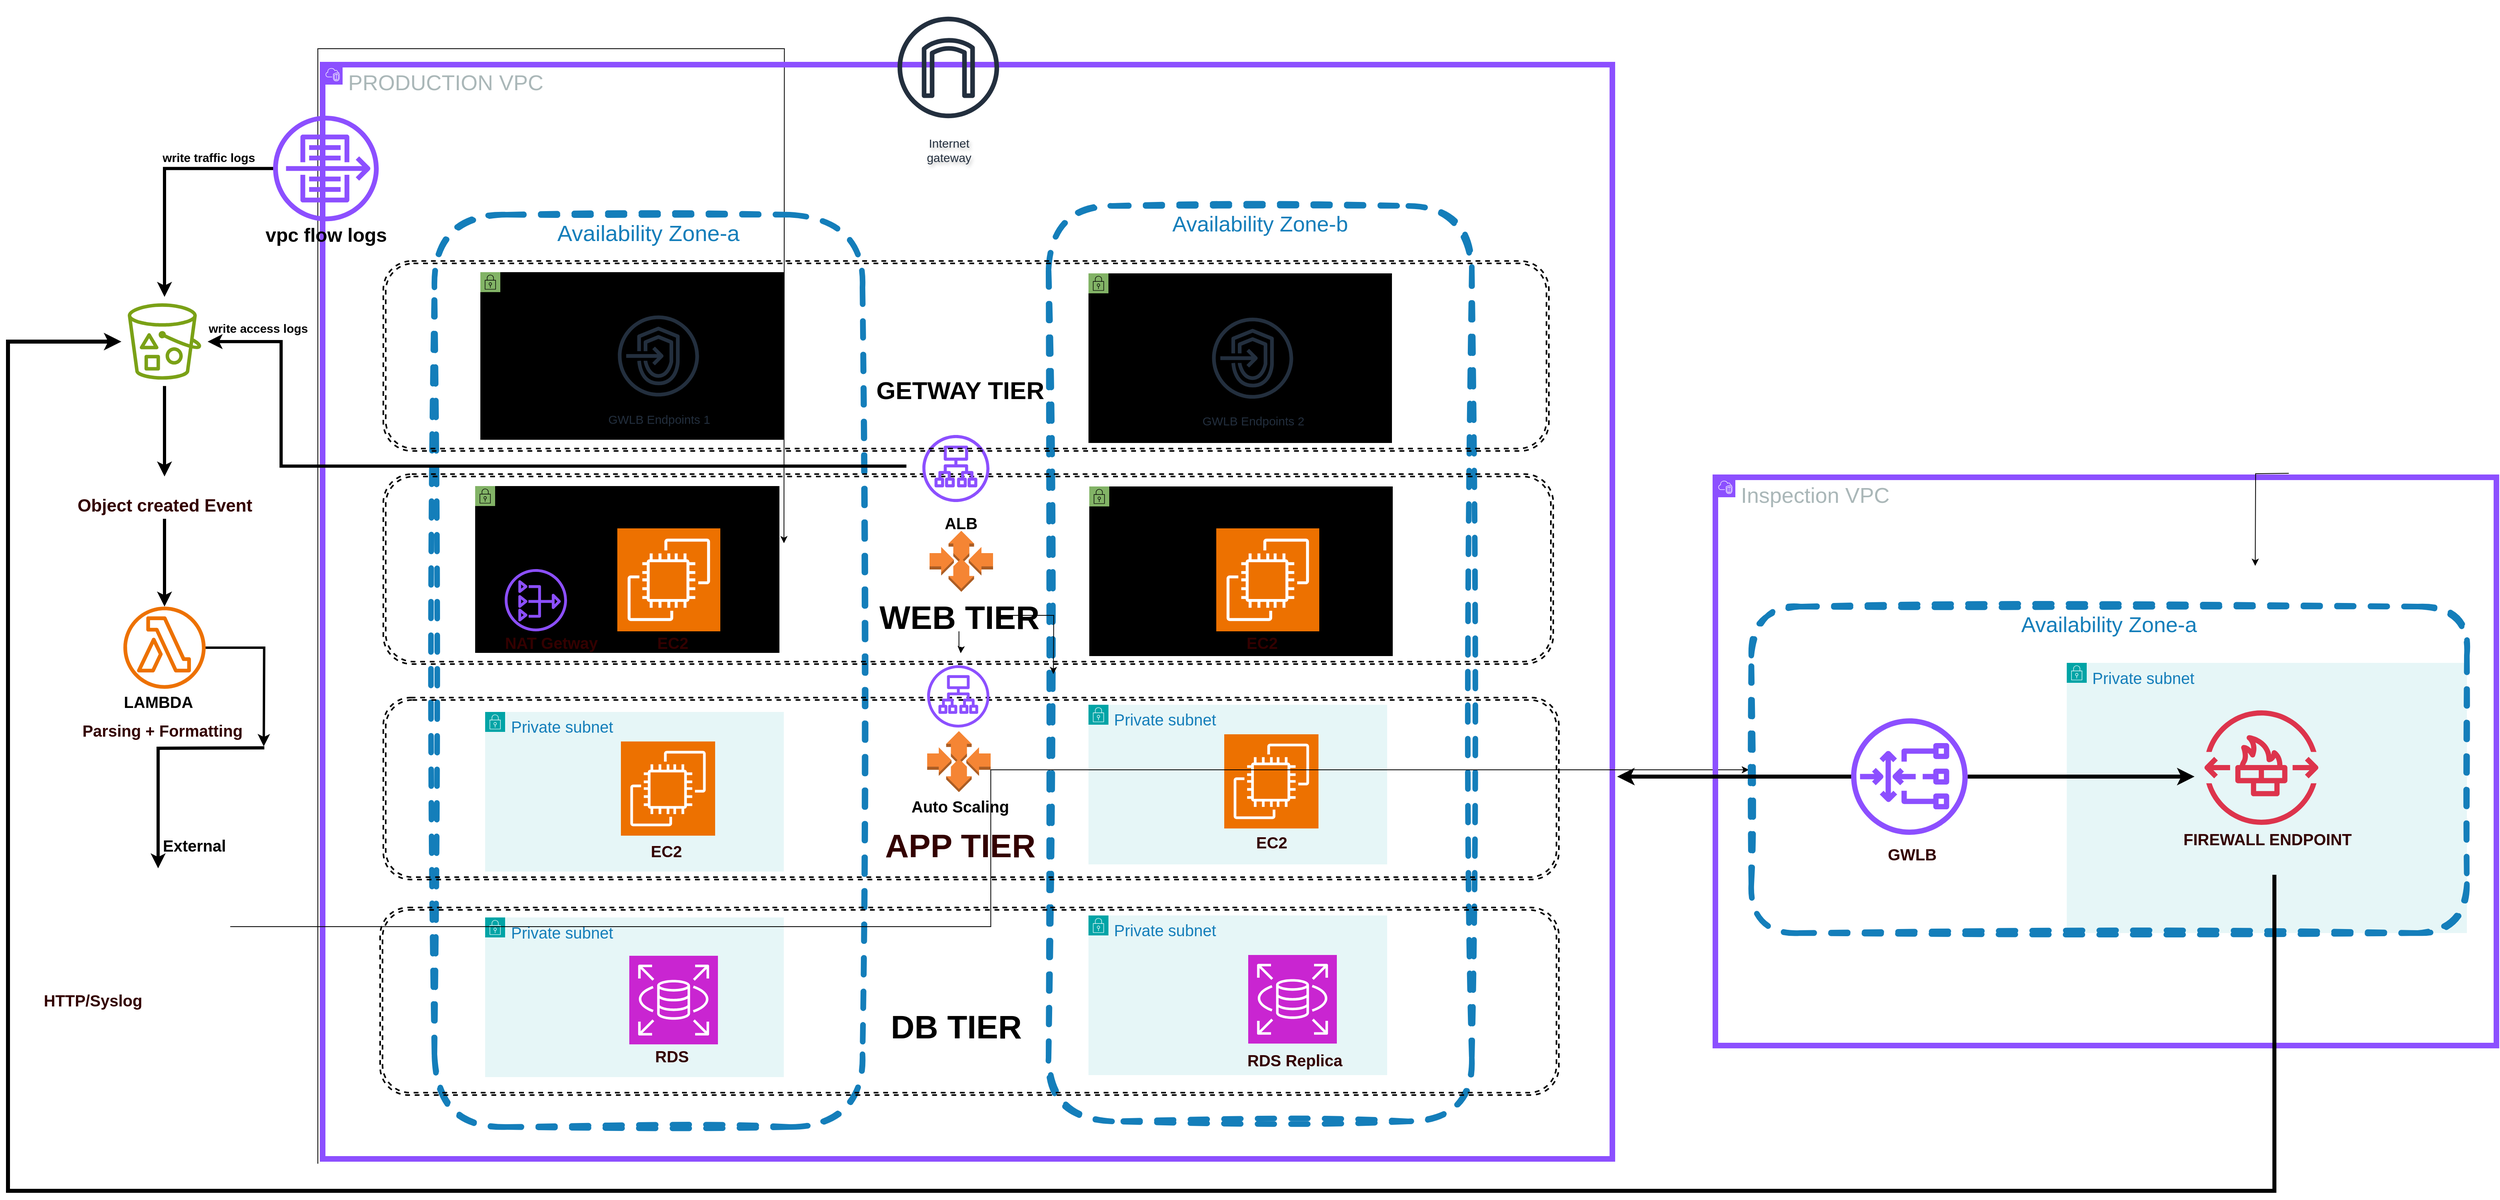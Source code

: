 <mxfile version="28.2.1">
  <diagram name="Page-1" id="6AxY8d68MYG01BG7uqcW">
    <mxGraphModel dx="5145" dy="2020" grid="0" gridSize="10" guides="1" tooltips="1" connect="1" arrows="1" fold="1" page="1" pageScale="1" pageWidth="1600" pageHeight="1200" background="light-dark(#FFFFFF,#FFFFFF)" math="0" shadow="0">
      <root>
        <mxCell id="0" />
        <mxCell id="1" parent="0" />
        <mxCell id="VVqcYURe2gfnDvIVS-2d-6" style="edgeStyle=orthogonalEdgeStyle;rounded=0;orthogonalLoop=1;jettySize=auto;html=1;exitX=0;exitY=1;exitDx=0;exitDy=0;" parent="1" source="VVqcYURe2gfnDvIVS-2d-5" edge="1">
          <mxGeometry relative="1" as="geometry">
            <mxPoint x="-560.333" y="1574.667" as="targetPoint" />
          </mxGeometry>
        </mxCell>
        <mxCell id="VVqcYURe2gfnDvIVS-2d-5" value="PRODUCTION VPC" style="points=[[0,0],[0.25,0],[0.5,0],[0.75,0],[1,0],[1,0.25],[1,0.5],[1,0.75],[1,1],[0.75,1],[0.5,1],[0.25,1],[0,1],[0,0.75],[0,0.5],[0,0.25]];outlineConnect=0;gradientColor=none;html=1;whiteSpace=wrap;fontSize=27;fontStyle=0;container=1;pointerEvents=0;collapsible=0;recursiveResize=0;shape=mxgraph.aws4.group;grIcon=mxgraph.aws4.group_vpc2;strokeColor=#8C4FFF;fillColor=none;verticalAlign=top;align=left;spacingLeft=30;fontColor=#AAB7B8;strokeWidth=7;perimeterSpacing=6;" parent="1" vertex="1">
          <mxGeometry x="-1138" y="975" width="1615" height="1371" as="geometry" />
        </mxCell>
        <mxCell id="VVqcYURe2gfnDvIVS-2d-8" value="Availability Zone-a" style="fillColor=none;strokeColor=#147EBA;dashed=1;verticalAlign=top;fontStyle=0;fontColor=#147EBA;whiteSpace=wrap;html=1;strokeWidth=7;rounded=1;glass=0;sketch=1;curveFitting=1;jiggle=2;arcSize=17;fontSize=28;" parent="VVqcYURe2gfnDvIVS-2d-5" vertex="1">
          <mxGeometry x="140" y="188" width="536" height="1143" as="geometry" />
        </mxCell>
        <mxCell id="VVqcYURe2gfnDvIVS-2d-9" value="Availability Zone-b" style="fillColor=none;strokeColor=#147EBA;dashed=1;verticalAlign=top;fontStyle=0;fontColor=#147EBA;whiteSpace=wrap;html=1;strokeWidth=7;perimeterSpacing=3;rounded=1;glass=0;shadow=0;sketch=1;curveFitting=1;jiggle=2;fontSize=27;" parent="VVqcYURe2gfnDvIVS-2d-5" vertex="1">
          <mxGeometry x="909" y="177" width="530" height="1147" as="geometry" />
        </mxCell>
        <mxCell id="VVqcYURe2gfnDvIVS-2d-10" value="Internet&#xa;gateway" style="sketch=0;outlineConnect=0;fontColor=light-dark(#232F3E, #021731);gradientColor=none;strokeColor=light-dark(#232F3E,#0000FF);fillColor=none;dashed=0;verticalLabelPosition=bottom;verticalAlign=top;align=center;html=1;fontSize=15;fontStyle=0;aspect=fixed;shape=mxgraph.aws4.resourceIcon;resIcon=mxgraph.aws4.internet_gateway;strokeWidth=10;textShadow=1;" parent="VVqcYURe2gfnDvIVS-2d-5" vertex="1">
          <mxGeometry x="704" y="-76" width="159" height="159" as="geometry" />
        </mxCell>
        <mxCell id="VVqcYURe2gfnDvIVS-2d-12" value="" style="shape=ext;double=1;rounded=1;whiteSpace=wrap;html=1;fillColor=none;strokeWidth=2;strokeColor=light-dark(#000000,#990000);dashed=1;" parent="VVqcYURe2gfnDvIVS-2d-5" vertex="1">
          <mxGeometry x="76" y="513" width="1465" height="238" as="geometry" />
        </mxCell>
        <mxCell id="VVqcYURe2gfnDvIVS-2d-13" value="" style="shape=ext;double=1;rounded=1;whiteSpace=wrap;html=1;fillColor=none;strokeWidth=2;strokeColor=light-dark(#000000,#990000);dashed=1;" parent="VVqcYURe2gfnDvIVS-2d-5" vertex="1">
          <mxGeometry x="76" y="793" width="1472" height="228" as="geometry" />
        </mxCell>
        <mxCell id="VVqcYURe2gfnDvIVS-2d-14" value="" style="shape=ext;double=1;rounded=1;whiteSpace=wrap;html=1;fillColor=none;strokeWidth=2;strokeColor=light-dark(#000000,#990000);dashed=1;" parent="VVqcYURe2gfnDvIVS-2d-5" vertex="1">
          <mxGeometry x="72" y="1056" width="1476" height="235" as="geometry" />
        </mxCell>
        <mxCell id="VVqcYURe2gfnDvIVS-2d-21" value="" style="outlineConnect=0;dashed=0;verticalLabelPosition=bottom;verticalAlign=top;align=center;html=1;shape=mxgraph.aws3.auto_scaling;fillColor=#F58534;gradientColor=none;" parent="VVqcYURe2gfnDvIVS-2d-5" vertex="1">
          <mxGeometry x="760" y="584" width="79.5" height="76.5" as="geometry" />
        </mxCell>
        <mxCell id="VVqcYURe2gfnDvIVS-2d-24" value="Public subnet" style="points=[[0,0],[0.25,0],[0.5,0],[0.75,0],[1,0],[1,0.25],[1,0.5],[1,0.75],[1,1],[0.75,1],[0.5,1],[0.25,1],[0,1],[0,0.75],[0,0.5],[0,0.25]];outlineConnect=0;gradientColor=none;fontSize=24;fontStyle=1;container=1;pointerEvents=0;collapsible=0;recursiveResize=0;shape=mxgraph.aws4.group;grIcon=mxgraph.aws4.group_security_group;grStroke=0;strokeColor=light-dark(#82B366,#006600);fillColor=light-dark(#000000,#CCFF99);verticalAlign=top;align=left;spacingLeft=30;dashed=0;strokeWidth=22;perimeterSpacing=5;labelBackgroundColor=none;textShadow=0;html=1;whiteSpace=wrap;fontFamily=Helvetica;labelBorderColor=none;spacing=-1;fontColor=light-dark(#000000,#009900);" parent="VVqcYURe2gfnDvIVS-2d-5" vertex="1">
          <mxGeometry x="191" y="528" width="381" height="209" as="geometry" />
        </mxCell>
        <mxCell id="VVqcYURe2gfnDvIVS-2d-17" value="" style="sketch=0;points=[[0,0,0],[0.25,0,0],[0.5,0,0],[0.75,0,0],[1,0,0],[0,1,0],[0.25,1,0],[0.5,1,0],[0.75,1,0],[1,1,0],[0,0.25,0],[0,0.5,0],[0,0.75,0],[1,0.25,0],[1,0.5,0],[1,0.75,0]];outlineConnect=0;fontColor=#232F3E;fillColor=#ED7100;strokeColor=#ffffff;dashed=0;verticalLabelPosition=bottom;verticalAlign=top;align=center;html=1;fontSize=12;fontStyle=0;aspect=fixed;shape=mxgraph.aws4.resourceIcon;resIcon=mxgraph.aws4.ec2;" parent="VVqcYURe2gfnDvIVS-2d-5" vertex="1">
          <mxGeometry x="369" y="581" width="129" height="129" as="geometry" />
        </mxCell>
        <mxCell id="VVqcYURe2gfnDvIVS-2d-15" value="" style="sketch=0;outlineConnect=0;fontColor=#232F3E;gradientColor=none;fillColor=#8C4FFF;strokeColor=none;dashed=0;verticalLabelPosition=bottom;verticalAlign=top;align=center;html=1;fontSize=12;fontStyle=0;aspect=fixed;pointerEvents=1;shape=mxgraph.aws4.nat_gateway;" parent="VVqcYURe2gfnDvIVS-2d-5" vertex="1">
          <mxGeometry x="228" y="632" width="78" height="78" as="geometry" />
        </mxCell>
        <mxCell id="VVqcYURe2gfnDvIVS-2d-25" value="Public subnet" style="points=[[0,0],[0.25,0],[0.5,0],[0.75,0],[1,0],[1,0.25],[1,0.5],[1,0.75],[1,1],[0.75,1],[0.5,1],[0.25,1],[0,1],[0,0.75],[0,0.5],[0,0.25]];outlineConnect=0;gradientColor=none;fontSize=24;fontStyle=1;container=1;pointerEvents=0;collapsible=0;recursiveResize=0;shape=mxgraph.aws4.group;grIcon=mxgraph.aws4.group_security_group;grStroke=0;strokeColor=light-dark(#82B366,#006600);fillColor=light-dark(#000000,#CCFF99);verticalAlign=top;align=left;spacingLeft=30;dashed=0;strokeWidth=22;perimeterSpacing=5;labelBackgroundColor=none;textShadow=0;html=1;whiteSpace=wrap;fontFamily=Helvetica;labelBorderColor=none;spacing=-1;fontColor=light-dark(#000000,#009900);" parent="VVqcYURe2gfnDvIVS-2d-5" vertex="1">
          <mxGeometry x="960" y="528.5" width="380" height="212.5" as="geometry" />
        </mxCell>
        <mxCell id="VVqcYURe2gfnDvIVS-2d-93" value="&lt;h1&gt;&lt;font style=&quot;color: light-dark(rgb(51, 0, 0), rgb(20, 17, 17));&quot;&gt;&lt;span style=&quot;font-size: 20px;&quot;&gt;EC2&lt;/span&gt;&lt;/font&gt;&lt;/h1&gt;" style="text;strokeColor=none;fillColor=none;html=1;fontSize=24;fontStyle=1;verticalAlign=middle;align=center;" parent="VVqcYURe2gfnDvIVS-2d-25" vertex="1">
          <mxGeometry x="100" y="159.5" width="232" height="53" as="geometry" />
        </mxCell>
        <mxCell id="VVqcYURe2gfnDvIVS-2d-27" value="" style="sketch=0;points=[[0,0,0],[0.25,0,0],[0.5,0,0],[0.75,0,0],[1,0,0],[0,1,0],[0.25,1,0],[0.5,1,0],[0.75,1,0],[1,1,0],[0,0.25,0],[0,0.5,0],[0,0.75,0],[1,0.25,0],[1,0.5,0],[1,0.75,0]];outlineConnect=0;fontColor=#232F3E;fillColor=#ED7100;strokeColor=#ffffff;dashed=0;verticalLabelPosition=bottom;verticalAlign=top;align=center;html=1;fontSize=13;fontStyle=0;aspect=fixed;shape=mxgraph.aws4.resourceIcon;resIcon=mxgraph.aws4.ec2;" parent="VVqcYURe2gfnDvIVS-2d-5" vertex="1">
          <mxGeometry x="1119" y="581" width="129" height="129" as="geometry" />
        </mxCell>
        <mxCell id="VVqcYURe2gfnDvIVS-2d-28" value="Private subnet" style="points=[[0,0],[0.25,0],[0.5,0],[0.75,0],[1,0],[1,0.25],[1,0.5],[1,0.75],[1,1],[0.75,1],[0.5,1],[0.25,1],[0,1],[0,0.75],[0,0.5],[0,0.25]];outlineConnect=0;gradientColor=none;html=1;whiteSpace=wrap;fontSize=20;fontStyle=0;container=1;pointerEvents=0;collapsible=0;recursiveResize=0;shape=mxgraph.aws4.group;grIcon=mxgraph.aws4.group_security_group;grStroke=0;strokeColor=#00A4A6;fillColor=light-dark(#E6F6F7,#99CCFF);verticalAlign=top;align=left;spacingLeft=30;fontColor=light-dark(#147EBA,#000066);dashed=0;" parent="VVqcYURe2gfnDvIVS-2d-5" vertex="1">
          <mxGeometry x="203.5" y="811" width="374" height="200" as="geometry" />
        </mxCell>
        <mxCell id="VVqcYURe2gfnDvIVS-2d-18" value="" style="sketch=0;points=[[0,0,0],[0.25,0,0],[0.5,0,0],[0.75,0,0],[1,0,0],[0,1,0],[0.25,1,0],[0.5,1,0],[0.75,1,0],[1,1,0],[0,0.25,0],[0,0.5,0],[0,0.75,0],[1,0.25,0],[1,0.5,0],[1,0.75,0]];outlineConnect=0;fontColor=#232F3E;fillColor=#ED7100;strokeColor=#ffffff;dashed=0;verticalLabelPosition=bottom;verticalAlign=top;align=center;html=1;fontSize=12;fontStyle=0;aspect=fixed;shape=mxgraph.aws4.resourceIcon;resIcon=mxgraph.aws4.ec2;" parent="VVqcYURe2gfnDvIVS-2d-28" vertex="1">
          <mxGeometry x="170" y="37" width="118" height="118" as="geometry" />
        </mxCell>
        <mxCell id="VVqcYURe2gfnDvIVS-2d-95" value="&lt;h1&gt;&lt;font style=&quot;color: light-dark(rgb(51, 0, 0), rgb(20, 17, 17));&quot;&gt;&lt;span style=&quot;font-size: 20px;&quot;&gt;EC2&lt;/span&gt;&lt;/font&gt;&lt;/h1&gt;" style="text;strokeColor=none;fillColor=none;html=1;fontSize=24;fontStyle=1;verticalAlign=middle;align=center;" parent="VVqcYURe2gfnDvIVS-2d-28" vertex="1">
          <mxGeometry x="110" y="138" width="232" height="53" as="geometry" />
        </mxCell>
        <mxCell id="VVqcYURe2gfnDvIVS-2d-35" value="Private subnet" style="points=[[0,0],[0.25,0],[0.5,0],[0.75,0],[1,0],[1,0.25],[1,0.5],[1,0.75],[1,1],[0.75,1],[0.5,1],[0.25,1],[0,1],[0,0.75],[0,0.5],[0,0.25]];outlineConnect=0;gradientColor=none;html=1;whiteSpace=wrap;fontSize=20;fontStyle=0;container=1;pointerEvents=0;collapsible=0;recursiveResize=0;shape=mxgraph.aws4.group;grIcon=mxgraph.aws4.group_security_group;grStroke=0;strokeColor=#00A4A6;fillColor=light-dark(#E6F6F7,#99CCFF);verticalAlign=top;align=left;spacingLeft=30;fontColor=light-dark(#147EBA,#000066);dashed=0;" parent="VVqcYURe2gfnDvIVS-2d-5" vertex="1">
          <mxGeometry x="203.5" y="1068.5" width="374" height="200" as="geometry" />
        </mxCell>
        <mxCell id="VVqcYURe2gfnDvIVS-2d-19" value="" style="sketch=0;points=[[0,0,0],[0.25,0,0],[0.5,0,0],[0.75,0,0],[1,0,0],[0,1,0],[0.25,1,0],[0.5,1,0],[0.75,1,0],[1,1,0],[0,0.25,0],[0,0.5,0],[0,0.75,0],[1,0.25,0],[1,0.5,0],[1,0.75,0]];outlineConnect=0;fontColor=#232F3E;fillColor=#C925D1;strokeColor=#ffffff;dashed=0;verticalLabelPosition=bottom;verticalAlign=top;align=center;html=1;fontSize=12;fontStyle=0;aspect=fixed;shape=mxgraph.aws4.resourceIcon;resIcon=mxgraph.aws4.rds;" parent="VVqcYURe2gfnDvIVS-2d-35" vertex="1">
          <mxGeometry x="180.5" y="48" width="111" height="111" as="geometry" />
        </mxCell>
        <mxCell id="VVqcYURe2gfnDvIVS-2d-97" value="&lt;h1&gt;&lt;font style=&quot;color: light-dark(rgb(51, 0, 0), rgb(20, 17, 17));&quot;&gt;&lt;span style=&quot;font-size: 20px;&quot;&gt;RDS&lt;/span&gt;&lt;/font&gt;&lt;/h1&gt;" style="text;strokeColor=none;fillColor=none;html=1;fontSize=24;fontStyle=1;verticalAlign=middle;align=center;" parent="VVqcYURe2gfnDvIVS-2d-35" vertex="1">
          <mxGeometry x="117" y="138" width="232" height="53" as="geometry" />
        </mxCell>
        <mxCell id="VVqcYURe2gfnDvIVS-2d-33" value="Private subnet" style="points=[[0,0],[0.25,0],[0.5,0],[0.75,0],[1,0],[1,0.25],[1,0.5],[1,0.75],[1,1],[0.75,1],[0.5,1],[0.25,1],[0,1],[0,0.75],[0,0.5],[0,0.25]];outlineConnect=0;gradientColor=none;html=1;whiteSpace=wrap;fontSize=20;fontStyle=0;container=1;pointerEvents=0;collapsible=0;recursiveResize=0;shape=mxgraph.aws4.group;grIcon=mxgraph.aws4.group_security_group;grStroke=0;strokeColor=#00A4A6;fillColor=light-dark(#E6F6F7,#99CCFF);verticalAlign=top;align=left;spacingLeft=30;fontColor=light-dark(#147EBA,#000066);dashed=0;" parent="VVqcYURe2gfnDvIVS-2d-5" vertex="1">
          <mxGeometry x="959" y="802" width="374" height="200" as="geometry" />
        </mxCell>
        <mxCell id="VVqcYURe2gfnDvIVS-2d-34" value="" style="sketch=0;points=[[0,0,0],[0.25,0,0],[0.5,0,0],[0.75,0,0],[1,0,0],[0,1,0],[0.25,1,0],[0.5,1,0],[0.75,1,0],[1,1,0],[0,0.25,0],[0,0.5,0],[0,0.75,0],[1,0.25,0],[1,0.5,0],[1,0.75,0]];outlineConnect=0;fontColor=#232F3E;fillColor=#ED7100;strokeColor=#ffffff;dashed=0;verticalLabelPosition=bottom;verticalAlign=top;align=center;html=1;fontSize=12;fontStyle=0;aspect=fixed;shape=mxgraph.aws4.resourceIcon;resIcon=mxgraph.aws4.ec2;" parent="VVqcYURe2gfnDvIVS-2d-33" vertex="1">
          <mxGeometry x="170" y="37" width="118" height="118" as="geometry" />
        </mxCell>
        <mxCell id="VVqcYURe2gfnDvIVS-2d-94" value="&lt;h1&gt;&lt;font style=&quot;color: light-dark(rgb(51, 0, 0), rgb(20, 17, 17));&quot;&gt;&lt;span style=&quot;font-size: 20px;&quot;&gt;EC2&lt;/span&gt;&lt;/font&gt;&lt;/h1&gt;" style="text;strokeColor=none;fillColor=none;html=1;fontSize=24;fontStyle=1;verticalAlign=middle;align=center;" parent="VVqcYURe2gfnDvIVS-2d-33" vertex="1">
          <mxGeometry x="113" y="136" width="232" height="53" as="geometry" />
        </mxCell>
        <mxCell id="VVqcYURe2gfnDvIVS-2d-31" value="Private subnet" style="points=[[0,0],[0.25,0],[0.5,0],[0.75,0],[1,0],[1,0.25],[1,0.5],[1,0.75],[1,1],[0.75,1],[0.5,1],[0.25,1],[0,1],[0,0.75],[0,0.5],[0,0.25]];outlineConnect=0;gradientColor=none;html=1;whiteSpace=wrap;fontSize=20;fontStyle=0;container=1;pointerEvents=0;collapsible=0;recursiveResize=0;shape=mxgraph.aws4.group;grIcon=mxgraph.aws4.group_security_group;grStroke=0;strokeColor=#00A4A6;fillColor=light-dark(#E6F6F7,#99CCFF);verticalAlign=top;align=left;spacingLeft=30;fontColor=light-dark(#147EBA,#000066);dashed=0;" parent="VVqcYURe2gfnDvIVS-2d-5" vertex="1">
          <mxGeometry x="959" y="1066" width="374" height="200" as="geometry" />
        </mxCell>
        <mxCell id="VVqcYURe2gfnDvIVS-2d-37" value="" style="sketch=0;points=[[0,0,0],[0.25,0,0],[0.5,0,0],[0.75,0,0],[1,0,0],[0,1,0],[0.25,1,0],[0.5,1,0],[0.75,1,0],[1,1,0],[0,0.25,0],[0,0.5,0],[0,0.75,0],[1,0.25,0],[1,0.5,0],[1,0.75,0]];outlineConnect=0;fontColor=#232F3E;fillColor=#C925D1;strokeColor=#ffffff;dashed=0;verticalLabelPosition=bottom;verticalAlign=top;align=center;html=1;fontSize=12;fontStyle=0;aspect=fixed;shape=mxgraph.aws4.resourceIcon;resIcon=mxgraph.aws4.rds;" parent="VVqcYURe2gfnDvIVS-2d-31" vertex="1">
          <mxGeometry x="200" y="49.5" width="111" height="111" as="geometry" />
        </mxCell>
        <mxCell id="VVqcYURe2gfnDvIVS-2d-41" value="" style="outlineConnect=0;dashed=0;verticalLabelPosition=bottom;verticalAlign=top;align=center;html=1;shape=mxgraph.aws3.auto_scaling;fillColor=#F58534;gradientColor=none;" parent="VVqcYURe2gfnDvIVS-2d-5" vertex="1">
          <mxGeometry x="757" y="835" width="79.5" height="76.5" as="geometry" />
        </mxCell>
        <mxCell id="VVqcYURe2gfnDvIVS-2d-42" value="" style="sketch=0;outlineConnect=0;fontColor=#232F3E;gradientColor=none;fillColor=#8C4FFF;strokeColor=none;dashed=0;verticalLabelPosition=bottom;verticalAlign=top;align=center;html=1;fontSize=12;fontStyle=0;aspect=fixed;pointerEvents=1;shape=mxgraph.aws4.application_load_balancer;strokeWidth=27;perimeterSpacing=29;" parent="VVqcYURe2gfnDvIVS-2d-5" vertex="1">
          <mxGeometry x="757" y="752.5" width="78" height="78" as="geometry" />
        </mxCell>
        <mxCell id="VVqcYURe2gfnDvIVS-2d-45" value="" style="edgeStyle=orthogonalEdgeStyle;rounded=0;orthogonalLoop=1;jettySize=auto;html=1;" parent="VVqcYURe2gfnDvIVS-2d-5" source="VVqcYURe2gfnDvIVS-2d-44" edge="1">
          <mxGeometry relative="1" as="geometry">
            <mxPoint x="915" y="763.571" as="targetPoint" />
          </mxGeometry>
        </mxCell>
        <mxCell id="VVqcYURe2gfnDvIVS-2d-46" value="" style="edgeStyle=orthogonalEdgeStyle;rounded=0;orthogonalLoop=1;jettySize=auto;html=1;" parent="VVqcYURe2gfnDvIVS-2d-5" source="VVqcYURe2gfnDvIVS-2d-44" edge="1">
          <mxGeometry relative="1" as="geometry">
            <mxPoint x="799.0" y="737.501" as="targetPoint" />
          </mxGeometry>
        </mxCell>
        <mxCell id="VVqcYURe2gfnDvIVS-2d-44" value="&lt;h1&gt;&lt;font style=&quot;color: light-dark(rgb(0, 0, 0), rgb(51, 0, 0)); font-size: 41px;&quot;&gt;WEB TIER&lt;/font&gt;&lt;/h1&gt;" style="text;strokeColor=none;fillColor=none;html=1;fontSize=24;fontStyle=1;verticalAlign=middle;align=center;" parent="VVqcYURe2gfnDvIVS-2d-5" vertex="1">
          <mxGeometry x="746.75" y="670" width="100" height="40" as="geometry" />
        </mxCell>
        <mxCell id="VVqcYURe2gfnDvIVS-2d-76" value="&lt;h1&gt;&lt;font style=&quot;font-size: 41px; color: light-dark(rgb(0, 0, 0), rgb(102, 0, 102));&quot;&gt;DB TIER&lt;/font&gt;&lt;/h1&gt;" style="text;strokeColor=none;fillColor=none;html=1;fontSize=24;fontStyle=1;verticalAlign=middle;align=center;" parent="VVqcYURe2gfnDvIVS-2d-5" vertex="1">
          <mxGeometry x="743" y="1183" width="100" height="40" as="geometry" />
        </mxCell>
        <mxCell id="VVqcYURe2gfnDvIVS-2d-75" value="&lt;h1&gt;&lt;font style=&quot;color: light-dark(rgb(51, 0, 0), rgb(153, 76, 0));&quot;&gt;&lt;span style=&quot;font-size: 41px;&quot;&gt;APP TIER&lt;/span&gt;&lt;/font&gt;&lt;/h1&gt;" style="text;strokeColor=none;fillColor=none;html=1;fontSize=24;fontStyle=1;verticalAlign=middle;align=center;" parent="VVqcYURe2gfnDvIVS-2d-5" vertex="1">
          <mxGeometry x="748" y="956" width="100" height="40" as="geometry" />
        </mxCell>
        <mxCell id="VVqcYURe2gfnDvIVS-2d-91" value="&lt;h1&gt;&lt;font style=&quot;color: light-dark(rgb(0, 0, 0), rgb(51, 0, 0)); font-size: 20px;&quot;&gt;Auto Scaling&lt;/font&gt;&lt;/h1&gt;" style="text;strokeColor=none;fillColor=none;html=1;fontSize=24;fontStyle=1;verticalAlign=middle;align=center;" parent="VVqcYURe2gfnDvIVS-2d-5" vertex="1">
          <mxGeometry x="682" y="893" width="232" height="53" as="geometry" />
        </mxCell>
        <mxCell id="VVqcYURe2gfnDvIVS-2d-92" value="&lt;h1&gt;&lt;font style=&quot;color: light-dark(rgb(51, 0, 0), rgb(20, 17, 17));&quot;&gt;&lt;span style=&quot;font-size: 20px;&quot;&gt;EC2&lt;/span&gt;&lt;/font&gt;&lt;/h1&gt;" style="text;strokeColor=none;fillColor=none;html=1;fontSize=24;fontStyle=1;verticalAlign=middle;align=center;" parent="VVqcYURe2gfnDvIVS-2d-5" vertex="1">
          <mxGeometry x="322" y="688" width="232" height="53" as="geometry" />
        </mxCell>
        <mxCell id="VVqcYURe2gfnDvIVS-2d-96" value="&lt;h1&gt;&lt;font style=&quot;color: light-dark(rgb(51, 0, 0), rgb(20, 17, 17));&quot;&gt;&lt;span style=&quot;font-size: 20px;&quot;&gt;NAT Getway&lt;/span&gt;&lt;/font&gt;&lt;/h1&gt;" style="text;strokeColor=none;fillColor=none;html=1;fontSize=24;fontStyle=1;verticalAlign=middle;align=center;" parent="VVqcYURe2gfnDvIVS-2d-5" vertex="1">
          <mxGeometry x="170" y="688" width="232" height="53" as="geometry" />
        </mxCell>
        <mxCell id="VVqcYURe2gfnDvIVS-2d-98" value="&lt;h1&gt;&lt;font style=&quot;color: light-dark(rgb(51, 0, 0), rgb(20, 17, 17));&quot;&gt;&lt;span style=&quot;font-size: 20px;&quot;&gt;RDS Replica&lt;/span&gt;&lt;/font&gt;&lt;/h1&gt;" style="text;strokeColor=none;fillColor=none;html=1;fontSize=24;fontStyle=1;verticalAlign=middle;align=center;" parent="VVqcYURe2gfnDvIVS-2d-5" vertex="1">
          <mxGeometry x="1101" y="1211" width="232" height="53" as="geometry" />
        </mxCell>
        <mxCell id="VVqcYURe2gfnDvIVS-2d-89" value="&lt;h1&gt;&lt;font style=&quot;color: light-dark(rgb(0, 0, 0), rgb(51, 0, 0)); font-size: 20px;&quot;&gt;ALB&lt;/font&gt;&lt;/h1&gt;" style="text;strokeColor=none;fillColor=none;html=1;fontSize=24;fontStyle=1;verticalAlign=middle;align=center;" parent="VVqcYURe2gfnDvIVS-2d-5" vertex="1">
          <mxGeometry x="684.5" y="536" width="229" height="57" as="geometry" />
        </mxCell>
        <mxCell id="VVqcYURe2gfnDvIVS-2d-43" value="" style="sketch=0;outlineConnect=0;fontColor=#232F3E;gradientColor=none;fillColor=#8C4FFF;strokeColor=none;dashed=0;verticalLabelPosition=bottom;verticalAlign=top;align=center;html=1;fontSize=12;fontStyle=0;aspect=fixed;pointerEvents=1;shape=mxgraph.aws4.application_load_balancer;strokeWidth=50;perimeterSpacing=20;" parent="VVqcYURe2gfnDvIVS-2d-5" vertex="1">
          <mxGeometry x="751" y="464" width="84" height="84" as="geometry" />
        </mxCell>
        <mxCell id="C26DziEsk0qb_1Ea8kbx-4" value="" style="shape=ext;double=1;rounded=1;whiteSpace=wrap;html=1;fillColor=none;strokeWidth=2;strokeColor=light-dark(#000000,#990000);dashed=1;" parent="VVqcYURe2gfnDvIVS-2d-5" vertex="1">
          <mxGeometry x="76" y="246" width="1459.5" height="238" as="geometry" />
        </mxCell>
        <mxCell id="C26DziEsk0qb_1Ea8kbx-6" value="Public subnet" style="points=[[0,0],[0.25,0],[0.5,0],[0.75,0],[1,0],[1,0.25],[1,0.5],[1,0.75],[1,1],[0.75,1],[0.5,1],[0.25,1],[0,1],[0,0.75],[0,0.5],[0,0.25]];outlineConnect=0;gradientColor=none;fontSize=24;fontStyle=1;container=1;pointerEvents=0;collapsible=0;recursiveResize=0;shape=mxgraph.aws4.group;grIcon=mxgraph.aws4.group_security_group;grStroke=0;strokeColor=light-dark(#82B366,#006600);fillColor=light-dark(#000000,#CCFF99);verticalAlign=top;align=left;spacingLeft=30;dashed=0;strokeWidth=22;perimeterSpacing=5;labelBackgroundColor=none;textShadow=0;html=1;whiteSpace=wrap;fontFamily=Helvetica;labelBorderColor=none;spacing=-1;fontColor=light-dark(#000000,#009900);" parent="VVqcYURe2gfnDvIVS-2d-5" vertex="1">
          <mxGeometry x="197.5" y="260" width="380" height="210" as="geometry" />
        </mxCell>
        <mxCell id="C26DziEsk0qb_1Ea8kbx-17" value="GWLB Endpoints 1" style="sketch=0;outlineConnect=0;fontColor=light-dark(#232F3E,#330066);gradientColor=none;strokeColor=light-dark(#232F3E,#4C0099);fillColor=none;dashed=0;verticalLabelPosition=bottom;verticalAlign=top;align=center;html=1;fontSize=15;fontStyle=0;aspect=fixed;shape=mxgraph.aws4.resourceIcon;resIcon=mxgraph.aws4.endpoints;strokeWidth=100;perimeterSpacing=100;" parent="C26DziEsk0qb_1Ea8kbx-6" vertex="1">
          <mxGeometry x="159.5" y="41.5" width="127" height="127" as="geometry" />
        </mxCell>
        <mxCell id="C26DziEsk0qb_1Ea8kbx-9" value="Public subnet" style="points=[[0,0],[0.25,0],[0.5,0],[0.75,0],[1,0],[1,0.25],[1,0.5],[1,0.75],[1,1],[0.75,1],[0.5,1],[0.25,1],[0,1],[0,0.75],[0,0.5],[0,0.25]];outlineConnect=0;gradientColor=none;fontSize=24;fontStyle=1;container=1;pointerEvents=0;collapsible=0;recursiveResize=0;shape=mxgraph.aws4.group;grIcon=mxgraph.aws4.group_security_group;grStroke=0;strokeColor=light-dark(#82B366,#006600);fillColor=light-dark(#000000,#CCFF99);verticalAlign=top;align=left;spacingLeft=30;dashed=0;strokeWidth=22;perimeterSpacing=5;labelBackgroundColor=none;textShadow=0;html=1;whiteSpace=wrap;fontFamily=Helvetica;labelBorderColor=none;spacing=-1;fontColor=light-dark(#000000,#009900);" parent="VVqcYURe2gfnDvIVS-2d-5" vertex="1">
          <mxGeometry x="959" y="261.5" width="380" height="212.5" as="geometry" />
        </mxCell>
        <mxCell id="C26DziEsk0qb_1Ea8kbx-18" value="GWLB Endpoints 2" style="sketch=0;outlineConnect=0;fontColor=light-dark(#232F3E,#330066);gradientColor=none;strokeColor=light-dark(#232F3E,#4C0099);fillColor=none;dashed=0;verticalLabelPosition=bottom;verticalAlign=top;align=center;html=1;fontSize=15;fontStyle=0;aspect=fixed;shape=mxgraph.aws4.resourceIcon;resIcon=mxgraph.aws4.endpoints;strokeWidth=100;perimeterSpacing=100;" parent="C26DziEsk0qb_1Ea8kbx-9" vertex="1">
          <mxGeometry x="142" y="42.75" width="127" height="127" as="geometry" />
        </mxCell>
        <mxCell id="C26DziEsk0qb_1Ea8kbx-13" value="&lt;font style=&quot;font-size: 31px; color: light-dark(rgb(0, 0, 0), rgb(76, 0, 153));&quot;&gt;GETWAY TIER&lt;/font&gt;" style="text;strokeColor=none;fillColor=none;html=1;fontSize=24;fontStyle=1;verticalAlign=middle;align=center;" parent="VVqcYURe2gfnDvIVS-2d-5" vertex="1">
          <mxGeometry x="737.5" y="372" width="121" height="71" as="geometry" />
        </mxCell>
        <mxCell id="C26DziEsk0qb_1Ea8kbx-27" value="" style="sketch=0;outlineConnect=0;fontColor=#232F3E;gradientColor=none;fillColor=#8C4FFF;strokeColor=none;dashed=0;verticalLabelPosition=bottom;verticalAlign=top;align=center;html=1;fontSize=12;fontStyle=0;aspect=fixed;pointerEvents=1;shape=mxgraph.aws4.flow_logs;" parent="VVqcYURe2gfnDvIVS-2d-5" vertex="1">
          <mxGeometry x="-62" y="64" width="132.25" height="132.25" as="geometry" />
        </mxCell>
        <mxCell id="C26DziEsk0qb_1Ea8kbx-29" value="&lt;h1&gt;&lt;font style=&quot;color: light-dark(rgb(0, 0, 0), rgb(51, 0, 0)); font-size: 24px;&quot;&gt;vpc flow logs&lt;/font&gt;&lt;/h1&gt;" style="text;strokeColor=none;fillColor=none;html=1;fontSize=24;fontStyle=1;verticalAlign=middle;align=center;" parent="VVqcYURe2gfnDvIVS-2d-5" vertex="1">
          <mxGeometry x="-45.87" y="185" width="100" height="40" as="geometry" />
        </mxCell>
        <mxCell id="VVqcYURe2gfnDvIVS-2d-83" style="edgeStyle=orthogonalEdgeStyle;rounded=0;orthogonalLoop=1;jettySize=auto;html=1;strokeColor=light-dark(#000000,#663300);strokeWidth=4;" parent="1" source="VVqcYURe2gfnDvIVS-2d-85" target="VVqcYURe2gfnDvIVS-2d-81" edge="1">
          <mxGeometry relative="1" as="geometry" />
        </mxCell>
        <mxCell id="VVqcYURe2gfnDvIVS-2d-77" value="" style="sketch=0;outlineConnect=0;fontColor=#232F3E;gradientColor=none;fillColor=#7AA116;strokeColor=none;dashed=0;verticalLabelPosition=bottom;verticalAlign=top;align=center;html=1;fontSize=12;fontStyle=0;aspect=fixed;pointerEvents=1;shape=mxgraph.aws4.bucket_with_objects;strokeWidth=13;perimeterSpacing=8;" parent="1" vertex="1">
          <mxGeometry x="-1382" y="1274" width="92" height="95.68" as="geometry" />
        </mxCell>
        <mxCell id="C26DziEsk0qb_1Ea8kbx-32" style="edgeStyle=orthogonalEdgeStyle;rounded=0;orthogonalLoop=1;jettySize=auto;html=1;strokeColor=light-dark(#000000,#663300);strokeWidth=3;" parent="1" source="VVqcYURe2gfnDvIVS-2d-81" edge="1">
          <mxGeometry relative="1" as="geometry">
            <mxPoint x="-1211.714" y="1829.143" as="targetPoint" />
          </mxGeometry>
        </mxCell>
        <mxCell id="VVqcYURe2gfnDvIVS-2d-81" value="" style="sketch=0;outlineConnect=0;fontColor=#232F3E;gradientColor=none;fillColor=#ED7100;strokeColor=none;dashed=0;verticalLabelPosition=bottom;verticalAlign=top;align=center;html=1;fontSize=12;fontStyle=0;aspect=fixed;pointerEvents=1;shape=mxgraph.aws4.lambda_function;" parent="1" vertex="1">
          <mxGeometry x="-1387.5" y="1654" width="103" height="103" as="geometry" />
        </mxCell>
        <mxCell id="VVqcYURe2gfnDvIVS-2d-84" value="&lt;h1&gt;&lt;font style=&quot;color: light-dark(rgb(0, 0, 0), rgb(51, 0, 0)); font-size: 20px;&quot;&gt;LAMBDA&lt;/font&gt;&lt;/h1&gt;" style="text;strokeColor=none;fillColor=none;html=1;fontSize=24;fontStyle=1;verticalAlign=middle;align=center;" parent="1" vertex="1">
          <mxGeometry x="-1460" y="1737" width="232" height="53" as="geometry" />
        </mxCell>
        <mxCell id="VVqcYURe2gfnDvIVS-2d-86" value="" style="edgeStyle=orthogonalEdgeStyle;rounded=0;orthogonalLoop=1;jettySize=auto;html=1;strokeColor=light-dark(#000000,#663300);strokeWidth=4;" parent="1" source="VVqcYURe2gfnDvIVS-2d-77" target="VVqcYURe2gfnDvIVS-2d-85" edge="1">
          <mxGeometry relative="1" as="geometry">
            <mxPoint x="729" y="1395" as="sourcePoint" />
            <mxPoint x="729" y="1623" as="targetPoint" />
          </mxGeometry>
        </mxCell>
        <mxCell id="VVqcYURe2gfnDvIVS-2d-85" value="&lt;h1&gt;&lt;font style=&quot;color: light-dark(rgb(51, 0, 0), rgb(102, 51, 0)); font-size: 22px;&quot;&gt;Object created Event&lt;/font&gt;&lt;/h1&gt;" style="text;strokeColor=none;fillColor=none;html=1;fontSize=24;fontStyle=1;verticalAlign=middle;align=center;" parent="1" vertex="1">
          <mxGeometry x="-1452" y="1491" width="232" height="53" as="geometry" />
        </mxCell>
        <mxCell id="VVqcYURe2gfnDvIVS-2d-99" value="&lt;h1&gt;&lt;font style=&quot;color: light-dark(rgb(51, 0, 0), rgb(102, 51, 0));&quot;&gt;&lt;span style=&quot;font-size: 20px;&quot;&gt;Parsing + Formatting&lt;/span&gt;&lt;/font&gt;&lt;/h1&gt;" style="text;strokeColor=none;fillColor=none;html=1;fontSize=24;fontStyle=1;verticalAlign=middle;align=center;" parent="1" vertex="1">
          <mxGeometry x="-1455" y="1773" width="232" height="53" as="geometry" />
        </mxCell>
        <mxCell id="C26DziEsk0qb_1Ea8kbx-35" style="edgeStyle=orthogonalEdgeStyle;rounded=0;orthogonalLoop=1;jettySize=auto;html=1;" parent="1" source="VVqcYURe2gfnDvIVS-2d-100" target="VVqcYURe2gfnDvIVS-2d-154" edge="1">
          <mxGeometry relative="1" as="geometry" />
        </mxCell>
        <mxCell id="VVqcYURe2gfnDvIVS-2d-100" value="" style="verticalLabelPosition=bottom;sketch=0;html=1;fillColor=light-dark(#FFFFFF,#990099);strokeColor=none;verticalAlign=top;align=center;points=[[0,0.5,0],[0.125,0.25,0],[0.25,0,0],[0.5,0,0],[0.75,0,0],[0.875,0.25,0],[1,0.5,0],[0.875,0.75,0],[0.75,1,0],[0.5,1,0],[0.125,0.75,0]];pointerEvents=1;shape=mxgraph.cisco_safe.compositeIcon;bgIcon=mxgraph.cisco_safe.design.blank_device;resIcon=mxgraph.cisco_safe.design.siem_2;" parent="1" vertex="1">
          <mxGeometry x="-1434.25" y="1982" width="180.5" height="146" as="geometry" />
        </mxCell>
        <mxCell id="VVqcYURe2gfnDvIVS-2d-101" style="edgeStyle=orthogonalEdgeStyle;rounded=0;orthogonalLoop=1;jettySize=auto;html=1;entryX=0.5;entryY=0;entryDx=0;entryDy=0;entryPerimeter=0;strokeColor=light-dark(#000000,#330033);strokeWidth=4;" parent="1" target="VVqcYURe2gfnDvIVS-2d-100" edge="1">
          <mxGeometry relative="1" as="geometry">
            <mxPoint x="-1211" y="1831" as="sourcePoint" />
          </mxGeometry>
        </mxCell>
        <mxCell id="VVqcYURe2gfnDvIVS-2d-102" value="&lt;h1&gt;&lt;font style=&quot;color: light-dark(rgb(51, 0, 0), rgb(102, 51, 0));&quot;&gt;&lt;span style=&quot;font-size: 20px;&quot;&gt;HTTP/Syslog&lt;/span&gt;&lt;/font&gt;&lt;/h1&gt;" style="text;strokeColor=none;fillColor=none;html=1;fontSize=24;fontStyle=1;verticalAlign=middle;align=center;" parent="1" vertex="1">
          <mxGeometry x="-1542" y="2111" width="232" height="53" as="geometry" />
        </mxCell>
        <mxCell id="VVqcYURe2gfnDvIVS-2d-103" value="&lt;h1&gt;&lt;font style=&quot;color: light-dark(rgb(0, 0, 0), rgb(51, 0, 0)); font-size: 20px;&quot;&gt;External&lt;/font&gt;&lt;/h1&gt;" style="text;strokeColor=none;fillColor=none;html=1;fontSize=24;fontStyle=1;verticalAlign=middle;align=center;" parent="1" vertex="1">
          <mxGeometry x="-1415" y="1917" width="232" height="53" as="geometry" />
        </mxCell>
        <mxCell id="VVqcYURe2gfnDvIVS-2d-105" value="Inspection VPC" style="points=[[0,0],[0.25,0],[0.5,0],[0.75,0],[1,0],[1,0.25],[1,0.5],[1,0.75],[1,1],[0.75,1],[0.5,1],[0.25,1],[0,1],[0,0.75],[0,0.5],[0,0.25]];outlineConnect=0;gradientColor=none;html=1;whiteSpace=wrap;fontSize=27;fontStyle=0;container=1;pointerEvents=0;collapsible=0;recursiveResize=0;shape=mxgraph.aws4.group;grIcon=mxgraph.aws4.group_vpc2;strokeColor=light-dark(#8C4FFF,#990000);fillColor=none;verticalAlign=top;align=left;spacingLeft=30;fontColor=#AAB7B8;strokeWidth=7;perimeterSpacing=6;" parent="1" vertex="1">
          <mxGeometry x="606" y="1492" width="978" height="712" as="geometry" />
        </mxCell>
        <mxCell id="VVqcYURe2gfnDvIVS-2d-140" value="" style="edgeStyle=orthogonalEdgeStyle;rounded=0;orthogonalLoop=1;jettySize=auto;html=1;" parent="VVqcYURe2gfnDvIVS-2d-105" edge="1">
          <mxGeometry relative="1" as="geometry">
            <mxPoint x="718" y="-5" as="sourcePoint" />
            <mxPoint x="676" y="111" as="targetPoint" />
          </mxGeometry>
        </mxCell>
        <mxCell id="VVqcYURe2gfnDvIVS-2d-152" value="Private subnet" style="points=[[0,0],[0.25,0],[0.5,0],[0.75,0],[1,0],[1,0.25],[1,0.5],[1,0.75],[1,1],[0.75,1],[0.5,1],[0.25,1],[0,1],[0,0.75],[0,0.5],[0,0.25]];outlineConnect=0;gradientColor=none;html=1;whiteSpace=wrap;fontSize=20;fontStyle=0;container=1;pointerEvents=0;collapsible=0;recursiveResize=0;shape=mxgraph.aws4.group;grIcon=mxgraph.aws4.group_security_group;grStroke=0;strokeColor=#00A4A6;fillColor=light-dark(#E6F6F7,#FFCCCC);verticalAlign=top;align=left;spacingLeft=30;fontColor=light-dark(#147EBA,#000066);dashed=0;" parent="VVqcYURe2gfnDvIVS-2d-105" vertex="1">
          <mxGeometry x="440" y="232.5" width="501" height="338.5" as="geometry" />
        </mxCell>
        <mxCell id="VVqcYURe2gfnDvIVS-2d-151" value="" style="sketch=0;outlineConnect=0;fontColor=#232F3E;gradientColor=none;fillColor=light-dark(#DD344C,#CC0000);strokeColor=none;dashed=0;verticalLabelPosition=bottom;verticalAlign=top;align=center;html=1;fontSize=12;fontStyle=0;aspect=fixed;pointerEvents=1;shape=mxgraph.aws4.network_firewall_endpoints;" parent="VVqcYURe2gfnDvIVS-2d-152" vertex="1">
          <mxGeometry x="172" y="59.5" width="143.5" height="143.5" as="geometry" />
        </mxCell>
        <mxCell id="VVqcYURe2gfnDvIVS-2d-154" value="Availability Zone-a" style="fillColor=none;strokeColor=light-dark(#147EBA,#990000);dashed=1;verticalAlign=top;fontStyle=0;fontColor=#147EBA;whiteSpace=wrap;html=1;strokeWidth=7;perimeterSpacing=3;rounded=1;glass=0;shadow=0;sketch=1;curveFitting=1;jiggle=2;fontSize=27;" parent="VVqcYURe2gfnDvIVS-2d-152" vertex="1">
          <mxGeometry x="-395" y="-70.5" width="896" height="409" as="geometry" />
        </mxCell>
        <mxCell id="C26DziEsk0qb_1Ea8kbx-25" value="&lt;h1&gt;&lt;font style=&quot;color: light-dark(rgb(51, 0, 0), rgb(20, 17, 17));&quot;&gt;&lt;span style=&quot;font-size: 20px;&quot;&gt;FIREWALL ENDPOINT&lt;/span&gt;&lt;/font&gt;&lt;/h1&gt;" style="text;strokeColor=none;fillColor=none;html=1;fontSize=24;fontStyle=1;verticalAlign=middle;align=center;" parent="VVqcYURe2gfnDvIVS-2d-152" vertex="1">
          <mxGeometry x="117.5" y="167.5" width="266" height="87.5" as="geometry" />
        </mxCell>
        <mxCell id="C26DziEsk0qb_1Ea8kbx-21" value="" style="sketch=0;outlineConnect=0;fontColor=#232F3E;gradientColor=none;fillColor=#8C4FFF;strokeColor=none;dashed=0;verticalLabelPosition=bottom;verticalAlign=top;align=center;html=1;fontSize=12;fontStyle=0;aspect=fixed;pointerEvents=1;shape=mxgraph.aws4.gateway_load_balancer;" parent="VVqcYURe2gfnDvIVS-2d-105" vertex="1">
          <mxGeometry x="170" y="302" width="146" height="146" as="geometry" />
        </mxCell>
        <mxCell id="C26DziEsk0qb_1Ea8kbx-24" value="&lt;h1&gt;&lt;font style=&quot;color: light-dark(rgb(51, 0, 0), rgb(20, 17, 17));&quot;&gt;&lt;span style=&quot;font-size: 20px;&quot;&gt;GWLB&lt;/span&gt;&lt;/font&gt;&lt;/h1&gt;" style="text;strokeColor=none;fillColor=none;html=1;fontSize=24;fontStyle=1;verticalAlign=middle;align=center;" parent="VVqcYURe2gfnDvIVS-2d-105" vertex="1">
          <mxGeometry x="130" y="436" width="232" height="53" as="geometry" />
        </mxCell>
        <mxCell id="C26DziEsk0qb_1Ea8kbx-26" style="edgeStyle=orthogonalEdgeStyle;rounded=0;orthogonalLoop=1;jettySize=auto;html=1;strokeColor=light-dark(#000000,#330000);strokeWidth=5;" parent="VVqcYURe2gfnDvIVS-2d-105" source="C26DziEsk0qb_1Ea8kbx-21" edge="1">
          <mxGeometry relative="1" as="geometry">
            <mxPoint x="600" y="375" as="targetPoint" />
            <Array as="points">
              <mxPoint x="311" y="375" />
              <mxPoint x="311" y="375" />
            </Array>
          </mxGeometry>
        </mxCell>
        <mxCell id="C26DziEsk0qb_1Ea8kbx-23" style="edgeStyle=orthogonalEdgeStyle;rounded=0;orthogonalLoop=1;jettySize=auto;html=1;fontColor=light-dark(#000000,#4C0099);fontSize=16;strokeColor=light-dark(#000000,#4C0099);strokeWidth=5;" parent="1" source="C26DziEsk0qb_1Ea8kbx-21" target="VVqcYURe2gfnDvIVS-2d-5" edge="1">
          <mxGeometry relative="1" as="geometry">
            <mxPoint x="480" y="1356" as="targetPoint" />
            <Array as="points">
              <mxPoint x="638" y="1867" />
              <mxPoint x="638" y="1867" />
            </Array>
          </mxGeometry>
        </mxCell>
        <mxCell id="C26DziEsk0qb_1Ea8kbx-30" style="edgeStyle=orthogonalEdgeStyle;rounded=0;orthogonalLoop=1;jettySize=auto;html=1;strokeColor=light-dark(#000000,#330066);strokeWidth=4;" parent="1" source="C26DziEsk0qb_1Ea8kbx-27" target="VVqcYURe2gfnDvIVS-2d-77" edge="1">
          <mxGeometry relative="1" as="geometry" />
        </mxCell>
        <mxCell id="C26DziEsk0qb_1Ea8kbx-33" style="edgeStyle=orthogonalEdgeStyle;rounded=0;orthogonalLoop=1;jettySize=auto;html=1;strokeColor=light-dark(#000000,#006633);strokeWidth=4;" parent="1" source="VVqcYURe2gfnDvIVS-2d-43" target="VVqcYURe2gfnDvIVS-2d-77" edge="1">
          <mxGeometry relative="1" as="geometry">
            <Array as="points">
              <mxPoint x="-1190" y="1478" />
              <mxPoint x="-1190" y="1322" />
            </Array>
          </mxGeometry>
        </mxCell>
        <mxCell id="VVqcYURe2gfnDvIVS-2d-80" value="&lt;h1&gt;&lt;font style=&quot;color: light-dark(rgb(0, 0, 0), rgb(0, 102, 0)); font-size: 15px;&quot;&gt;write access logs&lt;/font&gt;&lt;/h1&gt;" style="text;strokeColor=none;fillColor=none;html=1;fontSize=24;fontStyle=1;verticalAlign=middle;align=center;" parent="1" vertex="1">
          <mxGeometry x="-1278" y="1286" width="117" height="16" as="geometry" />
        </mxCell>
        <mxCell id="C26DziEsk0qb_1Ea8kbx-34" value="&lt;h1&gt;&lt;font style=&quot;font-size: 15px; color: light-dark(rgb(0, 0, 0), rgb(76, 0, 153));&quot;&gt;write traffic logs&lt;/font&gt;&lt;/h1&gt;" style="text;strokeColor=none;fillColor=none;html=1;fontSize=24;fontStyle=1;verticalAlign=middle;align=center;" parent="1" vertex="1">
          <mxGeometry x="-1340" y="1072" width="117" height="16" as="geometry" />
        </mxCell>
        <mxCell id="5MR8Zh-9qisxg6gN4qTq-9" style="edgeStyle=orthogonalEdgeStyle;rounded=0;orthogonalLoop=1;jettySize=auto;html=1;strokeColor=light-dark(#000000,#660033);strokeWidth=5;" edge="1" parent="1" target="VVqcYURe2gfnDvIVS-2d-77">
          <mxGeometry relative="1" as="geometry">
            <Array as="points">
              <mxPoint x="1306" y="2386" />
              <mxPoint x="-1532" y="2386" />
              <mxPoint x="-1532" y="1322" />
            </Array>
            <mxPoint x="1306" y="1990" as="sourcePoint" />
            <mxPoint x="-1532" y="1328" as="targetPoint" />
          </mxGeometry>
        </mxCell>
      </root>
    </mxGraphModel>
  </diagram>
</mxfile>
